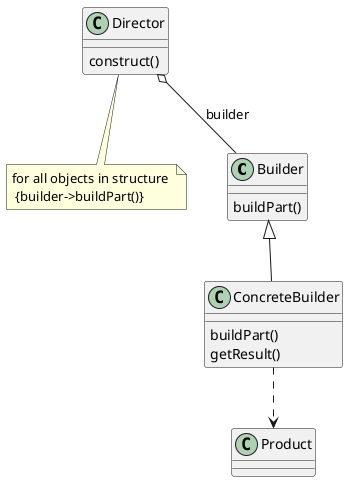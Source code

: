 @startuml
together {
    class Builder
    class ConcreteBuilder
}
Director o-- Builder : builder
Builder <|-- ConcreteBuilder
ConcreteBuilder ..> Product 
Director : construct()
Builder : buildPart()
ConcreteBuilder : buildPart()
ConcreteBuilder : getResult()
note bottom of Director : for all objects in structure \n {builder->buildPart()}
@enduml